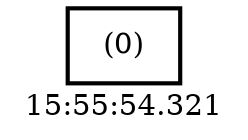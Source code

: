 digraph  g{ graph[label = "15:55:54.321"]
node [shape=rectangle, color=black, fontcolor=black, style=bold] edge [color=black] 0 [label="(0)"] ; 
}

